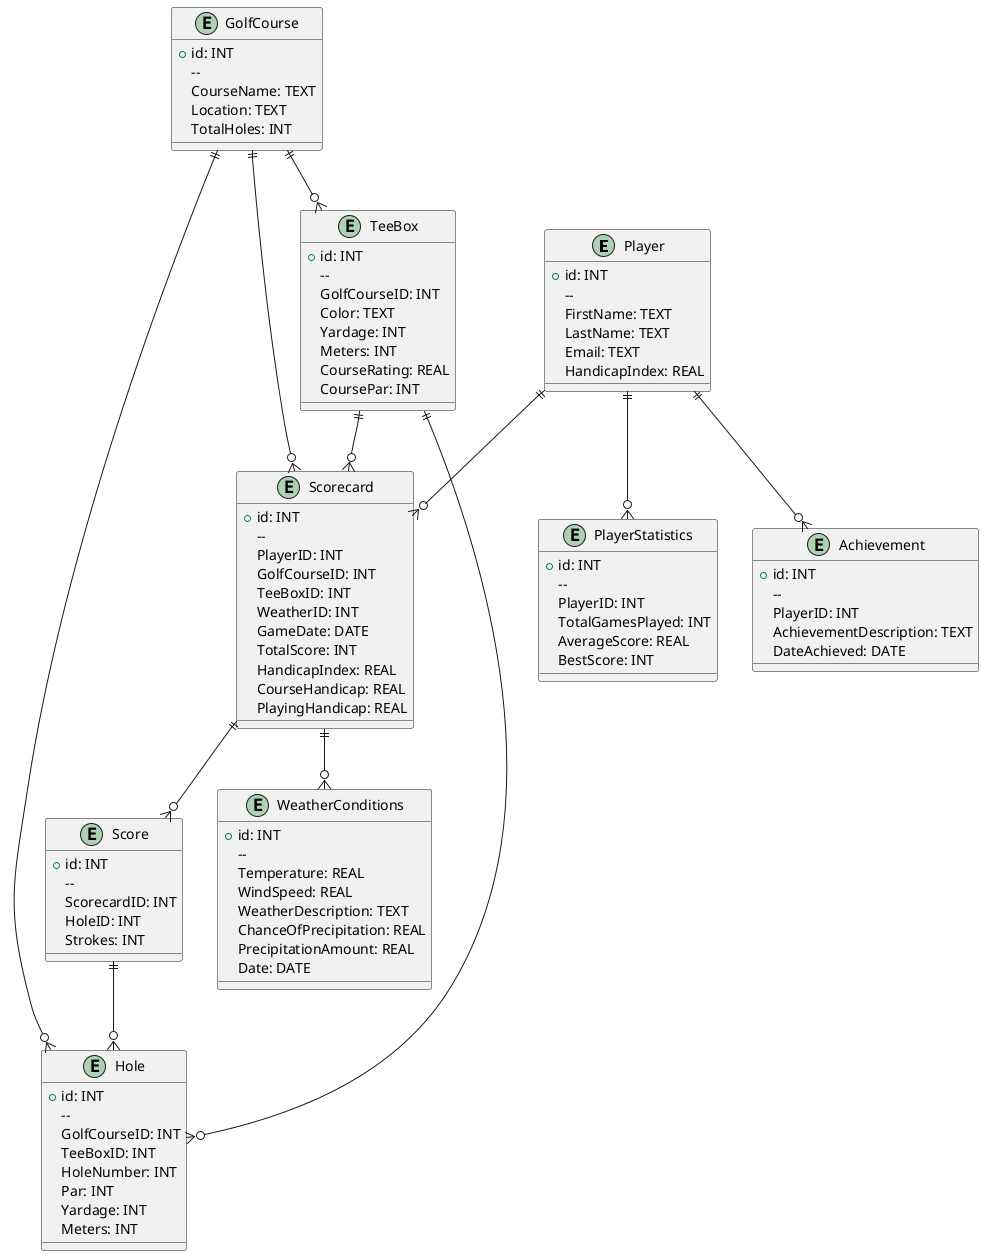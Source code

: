 @startuml
entity Player {
    + id: INT
    -- 
    FirstName: TEXT
    LastName: TEXT
    Email: TEXT
    HandicapIndex: REAL
}

entity GolfCourse {
    + id: INT
    -- 
    CourseName: TEXT
    Location: TEXT
    TotalHoles: INT
}

entity Hole {
    + id: INT
    -- 
    GolfCourseID: INT
    TeeBoxID: INT
    HoleNumber: INT
    Par: INT
    Yardage: INT
    Meters: INT
}

entity Scorecard {
    + id: INT
    -- 
    PlayerID: INT
    GolfCourseID: INT
    TeeBoxID: INT
    WeatherID: INT
    GameDate: DATE
    TotalScore: INT
    HandicapIndex: REAL
    CourseHandicap: REAL
    PlayingHandicap: REAL
}

entity Score {
    + id: INT
    -- 
    ScorecardID: INT
    HoleID: INT
    Strokes: INT
}

entity TeeBox {
    + id: INT
    -- 
    GolfCourseID: INT
    Color: TEXT
    Yardage: INT
    Meters: INT
    CourseRating: REAL
    CoursePar: INT
}

entity WeatherConditions {
    + id: INT
    -- 
    Temperature: REAL
    WindSpeed: REAL
    WeatherDescription: TEXT
    ChanceOfPrecipitation: REAL
    PrecipitationAmount: REAL
    Date: DATE
}

entity Achievement {
    + id: INT
    -- 
    PlayerID: INT
    AchievementDescription: TEXT
    DateAchieved: DATE
}

entity PlayerStatistics {
    + id: INT
    -- 
    PlayerID: INT
    TotalGamesPlayed: INT
    AverageScore: REAL
    BestScore: INT
}

Player ||--o{ Scorecard
GolfCourse ||--o{ Scorecard
Scorecard ||--o{ Score
GolfCourse ||--o{ Hole
Score ||--o{ Hole
TeeBox ||--o{ Hole
GolfCourse ||--o{ TeeBox
TeeBox ||--o{ Scorecard
Scorecard ||--o{ WeatherConditions
Player ||--o{ Achievement
Player ||--o{ PlayerStatistics
@enduml